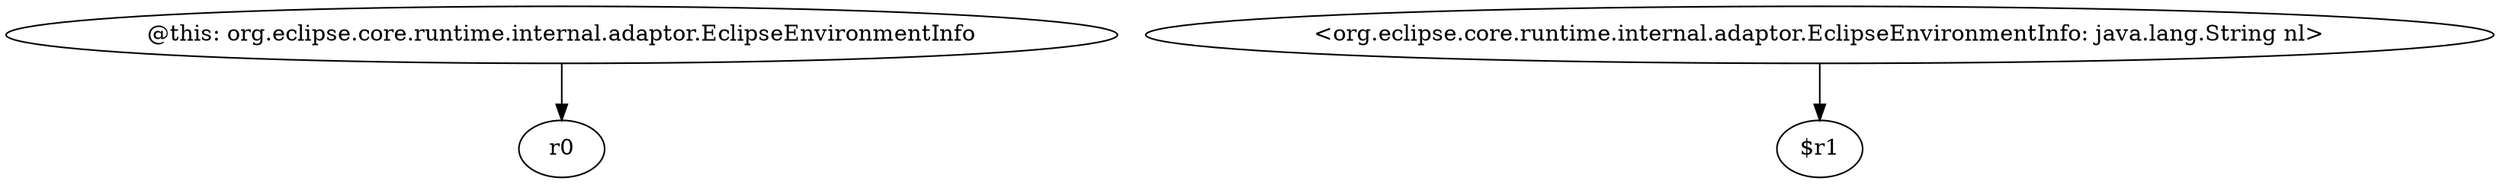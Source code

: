digraph g {
0[label="@this: org.eclipse.core.runtime.internal.adaptor.EclipseEnvironmentInfo"]
1[label="r0"]
0->1[label=""]
2[label="<org.eclipse.core.runtime.internal.adaptor.EclipseEnvironmentInfo: java.lang.String nl>"]
3[label="$r1"]
2->3[label=""]
}